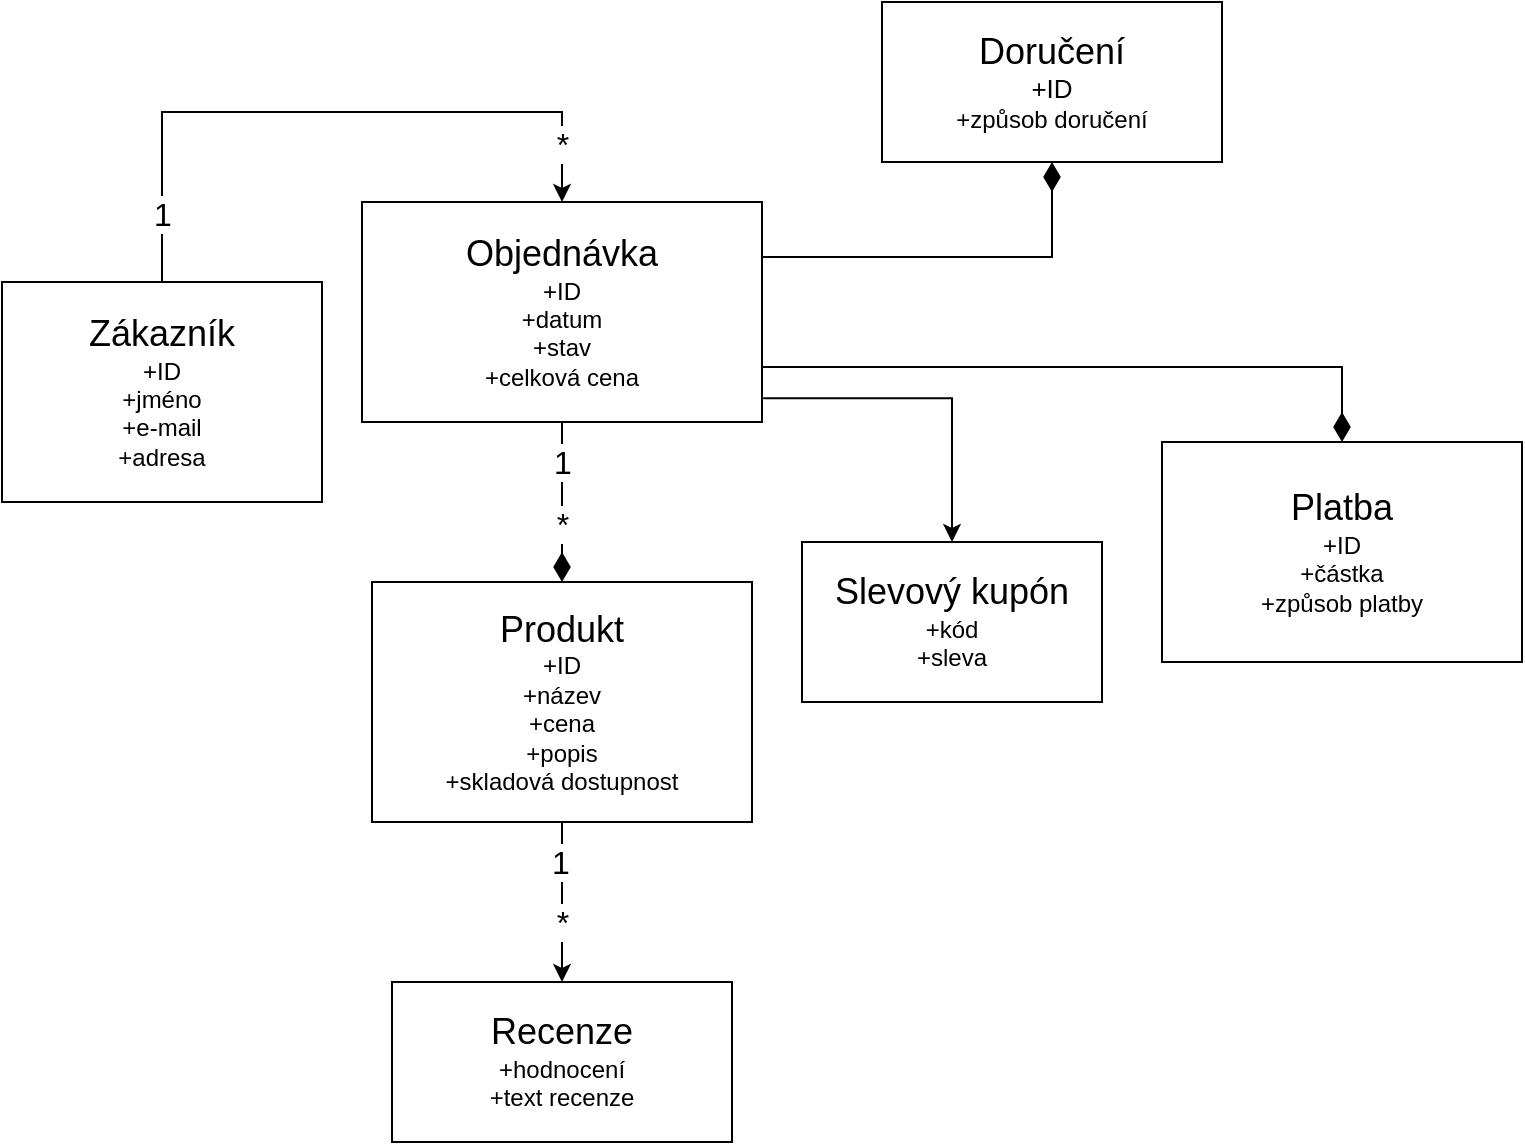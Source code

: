 <mxfile version="24.7.17">
  <diagram name="Page-1" id="KZWZnpO4rTqJL-7uYsIb">
    <mxGraphModel dx="1434" dy="835" grid="1" gridSize="10" guides="1" tooltips="1" connect="1" arrows="1" fold="1" page="1" pageScale="1" pageWidth="850" pageHeight="1100" math="0" shadow="0">
      <root>
        <mxCell id="0" />
        <mxCell id="1" parent="0" />
        <mxCell id="UcAC2hVhvCLdmwBAwJA8-27" style="edgeStyle=orthogonalEdgeStyle;rounded=0;orthogonalLoop=1;jettySize=auto;html=1;entryX=0.5;entryY=0;entryDx=0;entryDy=0;" edge="1" parent="1" source="UcAC2hVhvCLdmwBAwJA8-18" target="UcAC2hVhvCLdmwBAwJA8-22">
          <mxGeometry relative="1" as="geometry">
            <Array as="points">
              <mxPoint x="160" y="65" />
              <mxPoint x="360" y="65" />
            </Array>
          </mxGeometry>
        </mxCell>
        <mxCell id="UcAC2hVhvCLdmwBAwJA8-30" value="&lt;font style=&quot;font-size: 16px;&quot;&gt;1&lt;/font&gt;" style="edgeLabel;html=1;align=center;verticalAlign=middle;resizable=0;points=[];" vertex="1" connectable="0" parent="UcAC2hVhvCLdmwBAwJA8-27">
          <mxGeometry x="-0.794" relative="1" as="geometry">
            <mxPoint as="offset" />
          </mxGeometry>
        </mxCell>
        <mxCell id="UcAC2hVhvCLdmwBAwJA8-31" value="&lt;font style=&quot;font-size: 16px;&quot;&gt;*&lt;/font&gt;" style="edgeLabel;html=1;align=center;verticalAlign=middle;resizable=0;points=[];" vertex="1" connectable="0" parent="UcAC2hVhvCLdmwBAwJA8-27">
          <mxGeometry x="0.749" y="-3" relative="1" as="geometry">
            <mxPoint x="3" y="12" as="offset" />
          </mxGeometry>
        </mxCell>
        <mxCell id="UcAC2hVhvCLdmwBAwJA8-18" value="&lt;font style=&quot;font-size: 18px;&quot;&gt;Zákazník&lt;/font&gt;&lt;div style=&quot;&quot;&gt;&lt;font style=&quot;font-size: 12px;&quot;&gt;+ID&lt;/font&gt;&lt;/div&gt;&lt;div&gt;+jméno&lt;/div&gt;&lt;div&gt;+e-mail&lt;/div&gt;&lt;div&gt;+adresa&lt;/div&gt;" style="rounded=0;whiteSpace=wrap;html=1;" vertex="1" parent="1">
          <mxGeometry x="80" y="150" width="160" height="110" as="geometry" />
        </mxCell>
        <mxCell id="UcAC2hVhvCLdmwBAwJA8-38" style="edgeStyle=orthogonalEdgeStyle;rounded=0;orthogonalLoop=1;jettySize=auto;html=1;entryX=0.5;entryY=0;entryDx=0;entryDy=0;" edge="1" parent="1" source="UcAC2hVhvCLdmwBAwJA8-21" target="UcAC2hVhvCLdmwBAwJA8-25">
          <mxGeometry relative="1" as="geometry" />
        </mxCell>
        <mxCell id="UcAC2hVhvCLdmwBAwJA8-39" value="&lt;font style=&quot;font-size: 16px;&quot;&gt;1&lt;/font&gt;" style="edgeLabel;html=1;align=center;verticalAlign=middle;resizable=0;points=[];" vertex="1" connectable="0" parent="UcAC2hVhvCLdmwBAwJA8-38">
          <mxGeometry x="-0.782" y="-1" relative="1" as="geometry">
            <mxPoint y="11" as="offset" />
          </mxGeometry>
        </mxCell>
        <mxCell id="UcAC2hVhvCLdmwBAwJA8-40" value="&lt;font style=&quot;font-size: 16px;&quot;&gt;*&lt;/font&gt;" style="edgeLabel;html=1;align=center;verticalAlign=middle;resizable=0;points=[];" vertex="1" connectable="0" parent="UcAC2hVhvCLdmwBAwJA8-38">
          <mxGeometry x="0.518" relative="1" as="geometry">
            <mxPoint y="-11" as="offset" />
          </mxGeometry>
        </mxCell>
        <mxCell id="UcAC2hVhvCLdmwBAwJA8-21" value="&lt;font style=&quot;font-size: 18px;&quot;&gt;Produkt&lt;/font&gt;&lt;div&gt;+ID&lt;/div&gt;&lt;div&gt;+název&lt;/div&gt;&lt;div&gt;+cena&lt;/div&gt;&lt;div&gt;+popis&lt;/div&gt;&lt;div&gt;+skladová dostupnost&lt;/div&gt;" style="rounded=0;whiteSpace=wrap;html=1;" vertex="1" parent="1">
          <mxGeometry x="265" y="300" width="190" height="120" as="geometry" />
        </mxCell>
        <mxCell id="UcAC2hVhvCLdmwBAwJA8-32" style="edgeStyle=orthogonalEdgeStyle;rounded=0;orthogonalLoop=1;jettySize=auto;html=1;entryX=0.5;entryY=0;entryDx=0;entryDy=0;endArrow=diamondThin;endFill=1;jumpSize=10;endSize=12;" edge="1" parent="1" source="UcAC2hVhvCLdmwBAwJA8-22" target="UcAC2hVhvCLdmwBAwJA8-21">
          <mxGeometry relative="1" as="geometry" />
        </mxCell>
        <mxCell id="UcAC2hVhvCLdmwBAwJA8-33" value="&lt;font style=&quot;font-size: 16px;&quot;&gt;1&lt;/font&gt;" style="edgeLabel;html=1;align=center;verticalAlign=middle;resizable=0;points=[];" vertex="1" connectable="0" parent="UcAC2hVhvCLdmwBAwJA8-32">
          <mxGeometry x="-0.829" relative="1" as="geometry">
            <mxPoint y="13" as="offset" />
          </mxGeometry>
        </mxCell>
        <mxCell id="UcAC2hVhvCLdmwBAwJA8-34" value="&lt;font style=&quot;font-size: 16px;&quot;&gt;*&lt;/font&gt;" style="edgeLabel;html=1;align=center;verticalAlign=middle;resizable=0;points=[];" vertex="1" connectable="0" parent="UcAC2hVhvCLdmwBAwJA8-32">
          <mxGeometry x="0.76" relative="1" as="geometry">
            <mxPoint y="-20" as="offset" />
          </mxGeometry>
        </mxCell>
        <mxCell id="UcAC2hVhvCLdmwBAwJA8-36" style="edgeStyle=orthogonalEdgeStyle;rounded=0;orthogonalLoop=1;jettySize=auto;html=1;exitX=1;exitY=0.75;exitDx=0;exitDy=0;entryX=0.5;entryY=0;entryDx=0;entryDy=0;endArrow=diamondThin;endFill=1;endSize=12;" edge="1" parent="1" source="UcAC2hVhvCLdmwBAwJA8-22" target="UcAC2hVhvCLdmwBAwJA8-23">
          <mxGeometry relative="1" as="geometry" />
        </mxCell>
        <mxCell id="UcAC2hVhvCLdmwBAwJA8-37" style="edgeStyle=orthogonalEdgeStyle;rounded=0;orthogonalLoop=1;jettySize=auto;html=1;exitX=1;exitY=0.25;exitDx=0;exitDy=0;entryX=0.5;entryY=1;entryDx=0;entryDy=0;endArrow=diamondThin;endFill=1;startSize=6;endSize=12;" edge="1" parent="1" source="UcAC2hVhvCLdmwBAwJA8-22" target="UcAC2hVhvCLdmwBAwJA8-24">
          <mxGeometry relative="1" as="geometry" />
        </mxCell>
        <mxCell id="UcAC2hVhvCLdmwBAwJA8-42" style="edgeStyle=orthogonalEdgeStyle;rounded=0;orthogonalLoop=1;jettySize=auto;html=1;exitX=1.003;exitY=0.892;exitDx=0;exitDy=0;entryX=0.5;entryY=0;entryDx=0;entryDy=0;exitPerimeter=0;" edge="1" parent="1" source="UcAC2hVhvCLdmwBAwJA8-22" target="UcAC2hVhvCLdmwBAwJA8-26">
          <mxGeometry relative="1" as="geometry" />
        </mxCell>
        <mxCell id="UcAC2hVhvCLdmwBAwJA8-22" value="&lt;font style=&quot;font-size: 18px;&quot;&gt;Objednávka&lt;/font&gt;&lt;div&gt;+ID&lt;/div&gt;&lt;div&gt;+datum&lt;/div&gt;&lt;div&gt;+stav&lt;/div&gt;&lt;div&gt;+celková cena&lt;/div&gt;" style="rounded=0;whiteSpace=wrap;html=1;" vertex="1" parent="1">
          <mxGeometry x="260" y="110" width="200" height="110" as="geometry" />
        </mxCell>
        <mxCell id="UcAC2hVhvCLdmwBAwJA8-23" value="&lt;font style=&quot;font-size: 18px;&quot;&gt;Platba&lt;/font&gt;&lt;div&gt;+ID&lt;/div&gt;&lt;div&gt;+částka&lt;/div&gt;&lt;div&gt;+způsob platby&lt;/div&gt;" style="rounded=0;whiteSpace=wrap;html=1;" vertex="1" parent="1">
          <mxGeometry x="660" y="230" width="180" height="110" as="geometry" />
        </mxCell>
        <mxCell id="UcAC2hVhvCLdmwBAwJA8-24" value="&lt;font style=&quot;font-size: 18px;&quot;&gt;Doručení&lt;/font&gt;&lt;div style=&quot;font-size: 13px;&quot;&gt;+ID&lt;/div&gt;&lt;div&gt;+způsob doručení&lt;/div&gt;" style="rounded=0;whiteSpace=wrap;html=1;" vertex="1" parent="1">
          <mxGeometry x="520" y="10" width="170" height="80" as="geometry" />
        </mxCell>
        <mxCell id="UcAC2hVhvCLdmwBAwJA8-25" value="&lt;font style=&quot;font-size: 18px;&quot;&gt;Recenze&lt;/font&gt;&lt;div&gt;+hodnocení&lt;/div&gt;&lt;div&gt;+text recenze&lt;/div&gt;" style="rounded=0;whiteSpace=wrap;html=1;" vertex="1" parent="1">
          <mxGeometry x="275" y="500" width="170" height="80" as="geometry" />
        </mxCell>
        <mxCell id="UcAC2hVhvCLdmwBAwJA8-26" value="&lt;font style=&quot;font-size: 18px;&quot;&gt;Slevový kupón&lt;/font&gt;&lt;div style=&quot;&quot;&gt;&lt;font style=&quot;font-size: 12px;&quot;&gt;+kód&lt;/font&gt;&lt;/div&gt;&lt;div style=&quot;&quot;&gt;+sleva&lt;/div&gt;" style="rounded=0;whiteSpace=wrap;html=1;" vertex="1" parent="1">
          <mxGeometry x="480" y="280" width="150" height="80" as="geometry" />
        </mxCell>
      </root>
    </mxGraphModel>
  </diagram>
</mxfile>
